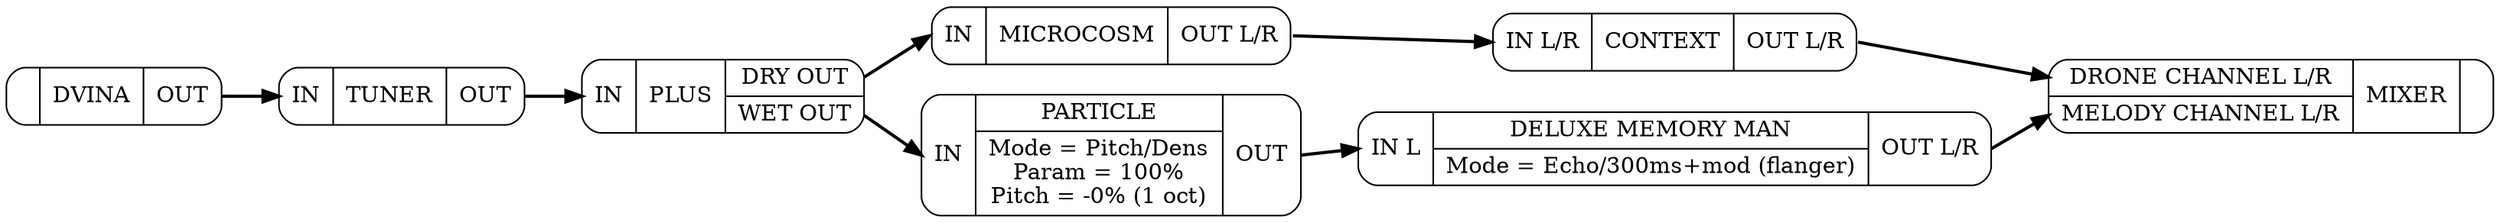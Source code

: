 digraph G{
rankdir = LR;
splines = polyline;
ordering=out;
context[label="{ {<_inlr> IN L/R}|CONTEXT| {<_outlr> OUT L/R}}"  shape=Mrecord]
deluxememoryman[label="{ {<_inl> IN L}|{{DELUXE MEMORY MAN}|{Mode = Echo/300ms+mod (flanger)}}| {<_outlr> OUT L/R}}"  shape=Mrecord]
dvina[label="{ {}|DVINA| {<_out> OUT}}"  shape=Mrecord]
microcosm[label="{ {<_in> IN}|MICROCOSM| {<_outlr> OUT L/R}}"  shape=Mrecord]
mixer[label="{ {<_dronechannellr> DRONE CHANNEL L/R | <_melodychannellr> MELODY CHANNEL L/R}|MIXER| {}}"  shape=Mrecord]
particle[label="{ {<_in> IN}|{{PARTICLE}|{Mode = Pitch/Dens\nParam = 100%\nPitch = -0% (1 oct)}}| {<_out> OUT}}"  shape=Mrecord]
plus[label="{ {<_in> IN}|PLUS| {<_dryout> DRY OUT | <_wetout> WET OUT}}"  shape=Mrecord]
tuner[label="{ {<_in> IN}|TUNER| {<_out> OUT}}"  shape=Mrecord]
context:_outlr:e  -> mixer:_dronechannellr:w  [style=bold]
dvina:_out:e  -> tuner:_in:w  [style=bold]
plus:_dryout:e  -> microcosm:_in:w  [style=bold]
plus:_wetout:e  -> particle:_in:w  [style=bold]
tuner:_out:e  -> plus:_in:w  [style=bold]
particle:_out:e  -> deluxememoryman:_inl:w  [style=bold]
microcosm:_outlr:e  -> context:_inlr:w  [style=bold]
deluxememoryman:_outlr:e  -> mixer:_melodychannellr:w  [style=bold]
}
